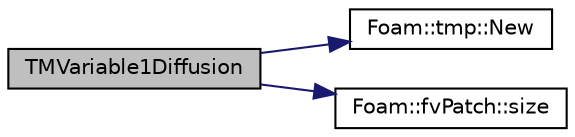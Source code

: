 digraph "TMVariable1Diffusion"
{
  bgcolor="transparent";
  edge [fontname="Helvetica",fontsize="10",labelfontname="Helvetica",labelfontsize="10"];
  node [fontname="Helvetica",fontsize="10",shape=record];
  rankdir="LR";
  Node1 [label="TMVariable1Diffusion",height=0.2,width=0.4,color="black", fillcolor="grey75", style="filled" fontcolor="black"];
  Node1 -> Node2 [color="midnightblue",fontsize="10",style="solid",fontname="Helvetica"];
  Node2 [label="Foam::tmp::New",height=0.2,width=0.4,color="black",URL="$classFoam_1_1tmp.html#ae7a1982f1796c91895f1812e03a7d5fc",tooltip="Construct tmp of T with forwarding arguments. "];
  Node1 -> Node3 [color="midnightblue",fontsize="10",style="solid",fontname="Helvetica"];
  Node3 [label="Foam::fvPatch::size",height=0.2,width=0.4,color="black",URL="$classFoam_1_1fvPatch.html#aefe0792b5b0175e6022a92a906fdf053",tooltip="Return size. "];
}
